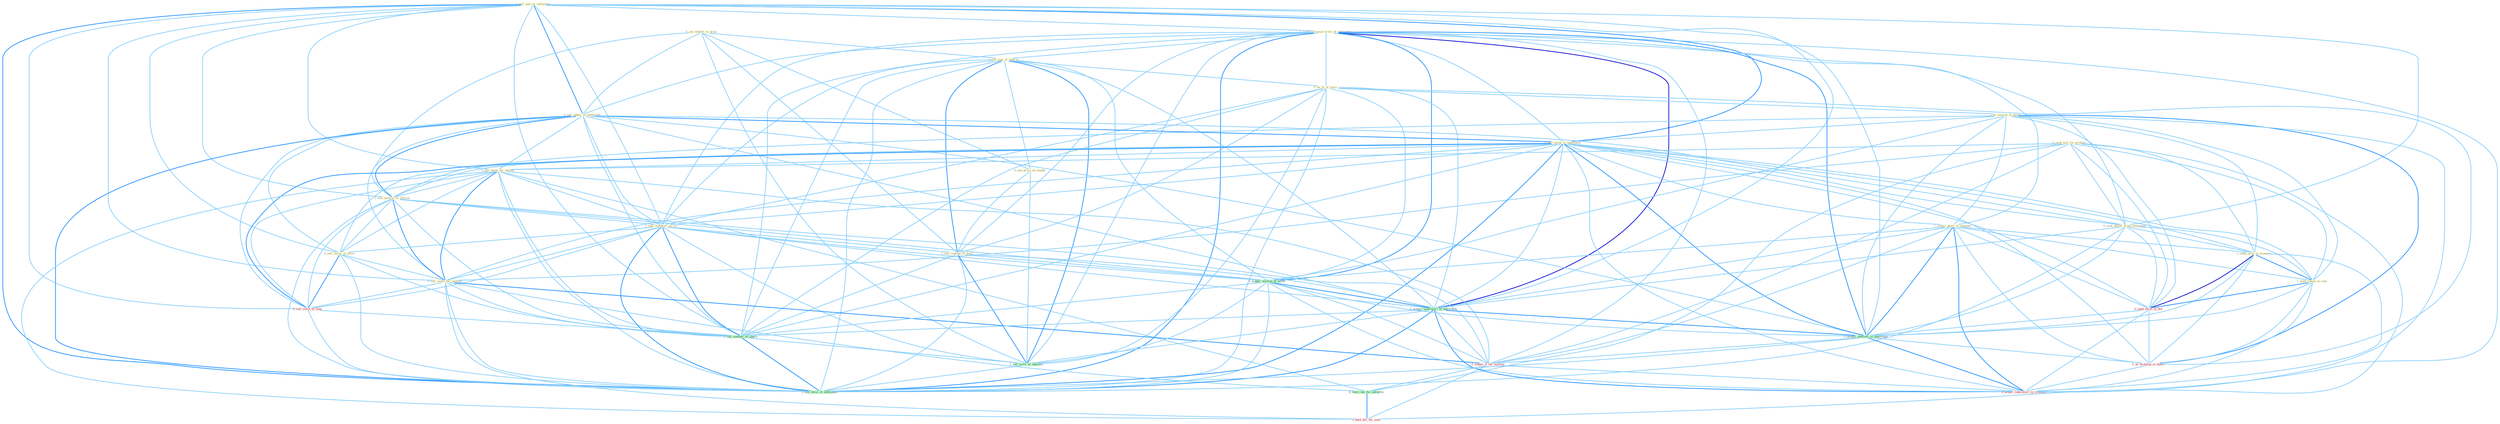 Graph G{ 
    node
    [shape=polygon,style=filled,width=.5,height=.06,color="#BDFCC9",fixedsize=true,fontsize=4,
    fontcolor="#2f4f4f"];
    {node
    [color="#ffffe0", fontcolor="#8b7d6b"] "1_sell_unit_as_entitynam " "1_acquir_treasur-trove_of_entitynam " "0_see_benefit_to_drop " "1_see_sign_of_improv " "0_seek_site_for_product " "1_us_%_of_ivori " "1_us_million_in_proce " "0_sell_adhes_to_entitynam " "1_sell_stock_in_entitynam " "0_sell_them_for_billion " "1_sell_million_to_million " "0_seek_dollar_from_entitynam " "0_see_price_on_model " "1_sell_inventori_of_car " "1_acquir_posit_in_compani " "1_seek_term_in_economi " "1_seek_chang_in_rule " "1_see_content_of_field " "0_sell_secur_at_price " "0_sell_asset_for_million "}
{node [color="#fff0f5", fontcolor="#b22222"] "0_seek_term_in_bid " "0_us_techniqu_in_heart " "0_acquir_it_for_million " "0_acquir_laboratori_in_transact " "0_sell_stock_at_time " "1_hold_bill_for_year "}
edge [color="#B0E2FF"];

	"1_sell_unit_as_entitynam " -- "1_acquir_treasur-trove_of_entitynam " [w="1", color="#87cefa" ];
	"1_sell_unit_as_entitynam " -- "0_sell_adhes_to_entitynam " [w="2", color="#1e90ff" , len=0.8];
	"1_sell_unit_as_entitynam " -- "1_sell_stock_in_entitynam " [w="2", color="#1e90ff" , len=0.8];
	"1_sell_unit_as_entitynam " -- "0_sell_them_for_billion " [w="1", color="#87cefa" ];
	"1_sell_unit_as_entitynam " -- "1_sell_million_to_million " [w="1", color="#87cefa" ];
	"1_sell_unit_as_entitynam " -- "0_seek_dollar_from_entitynam " [w="1", color="#87cefa" ];
	"1_sell_unit_as_entitynam " -- "1_sell_inventori_of_car " [w="1", color="#87cefa" ];
	"1_sell_unit_as_entitynam " -- "0_sell_secur_at_price " [w="1", color="#87cefa" ];
	"1_sell_unit_as_entitynam " -- "0_sell_asset_for_million " [w="1", color="#87cefa" ];
	"1_sell_unit_as_entitynam " -- "1_acquir_laboratori_of_entitynam " [w="1", color="#87cefa" ];
	"1_sell_unit_as_entitynam " -- "1_acquir_interest_in_entitynam " [w="1", color="#87cefa" ];
	"1_sell_unit_as_entitynam " -- "0_sell_stock_at_time " [w="1", color="#87cefa" ];
	"1_sell_unit_as_entitynam " -- "1_sell_number_of_share " [w="1", color="#87cefa" ];
	"1_sell_unit_as_entitynam " -- "1_sell_divis_of_entitynam " [w="2", color="#1e90ff" , len=0.8];
	"1_acquir_treasur-trove_of_entitynam " -- "1_see_sign_of_improv " [w="1", color="#87cefa" ];
	"1_acquir_treasur-trove_of_entitynam " -- "1_us_%_of_ivori " [w="1", color="#87cefa" ];
	"1_acquir_treasur-trove_of_entitynam " -- "0_sell_adhes_to_entitynam " [w="1", color="#87cefa" ];
	"1_acquir_treasur-trove_of_entitynam " -- "1_sell_stock_in_entitynam " [w="1", color="#87cefa" ];
	"1_acquir_treasur-trove_of_entitynam " -- "0_seek_dollar_from_entitynam " [w="1", color="#87cefa" ];
	"1_acquir_treasur-trove_of_entitynam " -- "1_sell_inventori_of_car " [w="1", color="#87cefa" ];
	"1_acquir_treasur-trove_of_entitynam " -- "1_acquir_posit_in_compani " [w="1", color="#87cefa" ];
	"1_acquir_treasur-trove_of_entitynam " -- "1_see_content_of_field " [w="1", color="#87cefa" ];
	"1_acquir_treasur-trove_of_entitynam " -- "1_acquir_million_of_asset " [w="2", color="#1e90ff" , len=0.8];
	"1_acquir_treasur-trove_of_entitynam " -- "1_acquir_laboratori_of_entitynam " [w="3", color="#0000cd" , len=0.6];
	"1_acquir_treasur-trove_of_entitynam " -- "1_acquir_interest_in_entitynam " [w="2", color="#1e90ff" , len=0.8];
	"1_acquir_treasur-trove_of_entitynam " -- "0_acquir_it_for_million " [w="1", color="#87cefa" ];
	"1_acquir_treasur-trove_of_entitynam " -- "0_acquir_laboratori_in_transact " [w="1", color="#87cefa" ];
	"1_acquir_treasur-trove_of_entitynam " -- "1_sell_number_of_share " [w="1", color="#87cefa" ];
	"1_acquir_treasur-trove_of_entitynam " -- "1_see_reviv_of_interest " [w="1", color="#87cefa" ];
	"1_acquir_treasur-trove_of_entitynam " -- "1_sell_divis_of_entitynam " [w="2", color="#1e90ff" , len=0.8];
	"0_see_benefit_to_drop " -- "1_see_sign_of_improv " [w="1", color="#87cefa" ];
	"0_see_benefit_to_drop " -- "0_sell_adhes_to_entitynam " [w="1", color="#87cefa" ];
	"0_see_benefit_to_drop " -- "1_sell_million_to_million " [w="1", color="#87cefa" ];
	"0_see_benefit_to_drop " -- "0_see_price_on_model " [w="1", color="#87cefa" ];
	"0_see_benefit_to_drop " -- "1_see_content_of_field " [w="1", color="#87cefa" ];
	"0_see_benefit_to_drop " -- "1_see_reviv_of_interest " [w="1", color="#87cefa" ];
	"1_see_sign_of_improv " -- "1_us_%_of_ivori " [w="1", color="#87cefa" ];
	"1_see_sign_of_improv " -- "0_see_price_on_model " [w="1", color="#87cefa" ];
	"1_see_sign_of_improv " -- "1_sell_inventori_of_car " [w="1", color="#87cefa" ];
	"1_see_sign_of_improv " -- "1_see_content_of_field " [w="2", color="#1e90ff" , len=0.8];
	"1_see_sign_of_improv " -- "1_acquir_million_of_asset " [w="1", color="#87cefa" ];
	"1_see_sign_of_improv " -- "1_acquir_laboratori_of_entitynam " [w="1", color="#87cefa" ];
	"1_see_sign_of_improv " -- "1_sell_number_of_share " [w="1", color="#87cefa" ];
	"1_see_sign_of_improv " -- "1_see_reviv_of_interest " [w="2", color="#1e90ff" , len=0.8];
	"1_see_sign_of_improv " -- "1_sell_divis_of_entitynam " [w="1", color="#87cefa" ];
	"0_seek_site_for_product " -- "0_sell_them_for_billion " [w="1", color="#87cefa" ];
	"0_seek_site_for_product " -- "0_seek_dollar_from_entitynam " [w="1", color="#87cefa" ];
	"0_seek_site_for_product " -- "1_seek_term_in_economi " [w="1", color="#87cefa" ];
	"0_seek_site_for_product " -- "1_seek_chang_in_rule " [w="1", color="#87cefa" ];
	"0_seek_site_for_product " -- "0_sell_asset_for_million " [w="1", color="#87cefa" ];
	"0_seek_site_for_product " -- "0_seek_term_in_bid " [w="1", color="#87cefa" ];
	"0_seek_site_for_product " -- "0_acquir_it_for_million " [w="1", color="#87cefa" ];
	"0_seek_site_for_product " -- "0_hold_rate_for_advertis " [w="1", color="#87cefa" ];
	"0_seek_site_for_product " -- "1_hold_bill_for_year " [w="1", color="#87cefa" ];
	"1_us_%_of_ivori " -- "1_us_million_in_proce " [w="1", color="#87cefa" ];
	"1_us_%_of_ivori " -- "1_sell_inventori_of_car " [w="1", color="#87cefa" ];
	"1_us_%_of_ivori " -- "1_see_content_of_field " [w="1", color="#87cefa" ];
	"1_us_%_of_ivori " -- "1_acquir_million_of_asset " [w="1", color="#87cefa" ];
	"1_us_%_of_ivori " -- "1_acquir_laboratori_of_entitynam " [w="1", color="#87cefa" ];
	"1_us_%_of_ivori " -- "0_us_techniqu_in_heart " [w="1", color="#87cefa" ];
	"1_us_%_of_ivori " -- "1_sell_number_of_share " [w="1", color="#87cefa" ];
	"1_us_%_of_ivori " -- "1_see_reviv_of_interest " [w="1", color="#87cefa" ];
	"1_us_%_of_ivori " -- "1_sell_divis_of_entitynam " [w="1", color="#87cefa" ];
	"1_us_million_in_proce " -- "1_sell_stock_in_entitynam " [w="1", color="#87cefa" ];
	"1_us_million_in_proce " -- "1_sell_million_to_million " [w="1", color="#87cefa" ];
	"1_us_million_in_proce " -- "1_acquir_posit_in_compani " [w="1", color="#87cefa" ];
	"1_us_million_in_proce " -- "1_seek_term_in_economi " [w="1", color="#87cefa" ];
	"1_us_million_in_proce " -- "1_seek_chang_in_rule " [w="1", color="#87cefa" ];
	"1_us_million_in_proce " -- "1_acquir_million_of_asset " [w="1", color="#87cefa" ];
	"1_us_million_in_proce " -- "0_seek_term_in_bid " [w="1", color="#87cefa" ];
	"1_us_million_in_proce " -- "1_acquir_interest_in_entitynam " [w="1", color="#87cefa" ];
	"1_us_million_in_proce " -- "0_us_techniqu_in_heart " [w="2", color="#1e90ff" , len=0.8];
	"1_us_million_in_proce " -- "0_acquir_laboratori_in_transact " [w="1", color="#87cefa" ];
	"0_sell_adhes_to_entitynam " -- "1_sell_stock_in_entitynam " [w="2", color="#1e90ff" , len=0.8];
	"0_sell_adhes_to_entitynam " -- "0_sell_them_for_billion " [w="1", color="#87cefa" ];
	"0_sell_adhes_to_entitynam " -- "1_sell_million_to_million " [w="2", color="#1e90ff" , len=0.8];
	"0_sell_adhes_to_entitynam " -- "0_seek_dollar_from_entitynam " [w="1", color="#87cefa" ];
	"0_sell_adhes_to_entitynam " -- "1_sell_inventori_of_car " [w="1", color="#87cefa" ];
	"0_sell_adhes_to_entitynam " -- "0_sell_secur_at_price " [w="1", color="#87cefa" ];
	"0_sell_adhes_to_entitynam " -- "0_sell_asset_for_million " [w="1", color="#87cefa" ];
	"0_sell_adhes_to_entitynam " -- "1_acquir_laboratori_of_entitynam " [w="1", color="#87cefa" ];
	"0_sell_adhes_to_entitynam " -- "1_acquir_interest_in_entitynam " [w="1", color="#87cefa" ];
	"0_sell_adhes_to_entitynam " -- "0_sell_stock_at_time " [w="1", color="#87cefa" ];
	"0_sell_adhes_to_entitynam " -- "1_sell_number_of_share " [w="1", color="#87cefa" ];
	"0_sell_adhes_to_entitynam " -- "1_sell_divis_of_entitynam " [w="2", color="#1e90ff" , len=0.8];
	"1_sell_stock_in_entitynam " -- "0_sell_them_for_billion " [w="1", color="#87cefa" ];
	"1_sell_stock_in_entitynam " -- "1_sell_million_to_million " [w="1", color="#87cefa" ];
	"1_sell_stock_in_entitynam " -- "0_seek_dollar_from_entitynam " [w="1", color="#87cefa" ];
	"1_sell_stock_in_entitynam " -- "1_sell_inventori_of_car " [w="1", color="#87cefa" ];
	"1_sell_stock_in_entitynam " -- "1_acquir_posit_in_compani " [w="1", color="#87cefa" ];
	"1_sell_stock_in_entitynam " -- "1_seek_term_in_economi " [w="1", color="#87cefa" ];
	"1_sell_stock_in_entitynam " -- "1_seek_chang_in_rule " [w="1", color="#87cefa" ];
	"1_sell_stock_in_entitynam " -- "0_sell_secur_at_price " [w="1", color="#87cefa" ];
	"1_sell_stock_in_entitynam " -- "0_sell_asset_for_million " [w="1", color="#87cefa" ];
	"1_sell_stock_in_entitynam " -- "1_acquir_laboratori_of_entitynam " [w="1", color="#87cefa" ];
	"1_sell_stock_in_entitynam " -- "0_seek_term_in_bid " [w="1", color="#87cefa" ];
	"1_sell_stock_in_entitynam " -- "1_acquir_interest_in_entitynam " [w="2", color="#1e90ff" , len=0.8];
	"1_sell_stock_in_entitynam " -- "0_us_techniqu_in_heart " [w="1", color="#87cefa" ];
	"1_sell_stock_in_entitynam " -- "0_acquir_laboratori_in_transact " [w="1", color="#87cefa" ];
	"1_sell_stock_in_entitynam " -- "0_sell_stock_at_time " [w="2", color="#1e90ff" , len=0.8];
	"1_sell_stock_in_entitynam " -- "1_sell_number_of_share " [w="1", color="#87cefa" ];
	"1_sell_stock_in_entitynam " -- "1_sell_divis_of_entitynam " [w="2", color="#1e90ff" , len=0.8];
	"0_sell_them_for_billion " -- "1_sell_million_to_million " [w="1", color="#87cefa" ];
	"0_sell_them_for_billion " -- "1_sell_inventori_of_car " [w="1", color="#87cefa" ];
	"0_sell_them_for_billion " -- "0_sell_secur_at_price " [w="1", color="#87cefa" ];
	"0_sell_them_for_billion " -- "0_sell_asset_for_million " [w="2", color="#1e90ff" , len=0.8];
	"0_sell_them_for_billion " -- "0_acquir_it_for_million " [w="1", color="#87cefa" ];
	"0_sell_them_for_billion " -- "0_hold_rate_for_advertis " [w="1", color="#87cefa" ];
	"0_sell_them_for_billion " -- "0_sell_stock_at_time " [w="1", color="#87cefa" ];
	"0_sell_them_for_billion " -- "1_sell_number_of_share " [w="1", color="#87cefa" ];
	"0_sell_them_for_billion " -- "1_hold_bill_for_year " [w="1", color="#87cefa" ];
	"0_sell_them_for_billion " -- "1_sell_divis_of_entitynam " [w="1", color="#87cefa" ];
	"1_sell_million_to_million " -- "1_sell_inventori_of_car " [w="1", color="#87cefa" ];
	"1_sell_million_to_million " -- "0_sell_secur_at_price " [w="1", color="#87cefa" ];
	"1_sell_million_to_million " -- "0_sell_asset_for_million " [w="2", color="#1e90ff" , len=0.8];
	"1_sell_million_to_million " -- "1_acquir_million_of_asset " [w="1", color="#87cefa" ];
	"1_sell_million_to_million " -- "0_acquir_it_for_million " [w="1", color="#87cefa" ];
	"1_sell_million_to_million " -- "0_sell_stock_at_time " [w="1", color="#87cefa" ];
	"1_sell_million_to_million " -- "1_sell_number_of_share " [w="1", color="#87cefa" ];
	"1_sell_million_to_million " -- "1_sell_divis_of_entitynam " [w="1", color="#87cefa" ];
	"0_seek_dollar_from_entitynam " -- "1_seek_term_in_economi " [w="1", color="#87cefa" ];
	"0_seek_dollar_from_entitynam " -- "1_seek_chang_in_rule " [w="1", color="#87cefa" ];
	"0_seek_dollar_from_entitynam " -- "1_acquir_laboratori_of_entitynam " [w="1", color="#87cefa" ];
	"0_seek_dollar_from_entitynam " -- "0_seek_term_in_bid " [w="1", color="#87cefa" ];
	"0_seek_dollar_from_entitynam " -- "1_acquir_interest_in_entitynam " [w="1", color="#87cefa" ];
	"0_seek_dollar_from_entitynam " -- "1_sell_divis_of_entitynam " [w="1", color="#87cefa" ];
	"0_see_price_on_model " -- "1_see_content_of_field " [w="1", color="#87cefa" ];
	"0_see_price_on_model " -- "1_see_reviv_of_interest " [w="1", color="#87cefa" ];
	"1_sell_inventori_of_car " -- "1_see_content_of_field " [w="1", color="#87cefa" ];
	"1_sell_inventori_of_car " -- "0_sell_secur_at_price " [w="1", color="#87cefa" ];
	"1_sell_inventori_of_car " -- "0_sell_asset_for_million " [w="1", color="#87cefa" ];
	"1_sell_inventori_of_car " -- "1_acquir_million_of_asset " [w="1", color="#87cefa" ];
	"1_sell_inventori_of_car " -- "1_acquir_laboratori_of_entitynam " [w="1", color="#87cefa" ];
	"1_sell_inventori_of_car " -- "0_sell_stock_at_time " [w="1", color="#87cefa" ];
	"1_sell_inventori_of_car " -- "1_sell_number_of_share " [w="2", color="#1e90ff" , len=0.8];
	"1_sell_inventori_of_car " -- "1_see_reviv_of_interest " [w="1", color="#87cefa" ];
	"1_sell_inventori_of_car " -- "1_sell_divis_of_entitynam " [w="2", color="#1e90ff" , len=0.8];
	"1_acquir_posit_in_compani " -- "1_seek_term_in_economi " [w="1", color="#87cefa" ];
	"1_acquir_posit_in_compani " -- "1_seek_chang_in_rule " [w="1", color="#87cefa" ];
	"1_acquir_posit_in_compani " -- "1_acquir_million_of_asset " [w="1", color="#87cefa" ];
	"1_acquir_posit_in_compani " -- "1_acquir_laboratori_of_entitynam " [w="1", color="#87cefa" ];
	"1_acquir_posit_in_compani " -- "0_seek_term_in_bid " [w="1", color="#87cefa" ];
	"1_acquir_posit_in_compani " -- "1_acquir_interest_in_entitynam " [w="2", color="#1e90ff" , len=0.8];
	"1_acquir_posit_in_compani " -- "0_us_techniqu_in_heart " [w="1", color="#87cefa" ];
	"1_acquir_posit_in_compani " -- "0_acquir_it_for_million " [w="1", color="#87cefa" ];
	"1_acquir_posit_in_compani " -- "0_acquir_laboratori_in_transact " [w="2", color="#1e90ff" , len=0.8];
	"1_seek_term_in_economi " -- "1_seek_chang_in_rule " [w="2", color="#1e90ff" , len=0.8];
	"1_seek_term_in_economi " -- "0_seek_term_in_bid " [w="3", color="#0000cd" , len=0.6];
	"1_seek_term_in_economi " -- "1_acquir_interest_in_entitynam " [w="1", color="#87cefa" ];
	"1_seek_term_in_economi " -- "0_us_techniqu_in_heart " [w="1", color="#87cefa" ];
	"1_seek_term_in_economi " -- "0_acquir_laboratori_in_transact " [w="1", color="#87cefa" ];
	"1_seek_chang_in_rule " -- "0_seek_term_in_bid " [w="2", color="#1e90ff" , len=0.8];
	"1_seek_chang_in_rule " -- "1_acquir_interest_in_entitynam " [w="1", color="#87cefa" ];
	"1_seek_chang_in_rule " -- "0_us_techniqu_in_heart " [w="1", color="#87cefa" ];
	"1_seek_chang_in_rule " -- "0_acquir_laboratori_in_transact " [w="1", color="#87cefa" ];
	"1_see_content_of_field " -- "1_acquir_million_of_asset " [w="1", color="#87cefa" ];
	"1_see_content_of_field " -- "1_acquir_laboratori_of_entitynam " [w="1", color="#87cefa" ];
	"1_see_content_of_field " -- "1_sell_number_of_share " [w="1", color="#87cefa" ];
	"1_see_content_of_field " -- "1_see_reviv_of_interest " [w="2", color="#1e90ff" , len=0.8];
	"1_see_content_of_field " -- "1_sell_divis_of_entitynam " [w="1", color="#87cefa" ];
	"0_sell_secur_at_price " -- "0_sell_asset_for_million " [w="1", color="#87cefa" ];
	"0_sell_secur_at_price " -- "0_sell_stock_at_time " [w="2", color="#1e90ff" , len=0.8];
	"0_sell_secur_at_price " -- "1_sell_number_of_share " [w="1", color="#87cefa" ];
	"0_sell_secur_at_price " -- "1_sell_divis_of_entitynam " [w="1", color="#87cefa" ];
	"0_sell_asset_for_million " -- "0_acquir_it_for_million " [w="2", color="#1e90ff" , len=0.8];
	"0_sell_asset_for_million " -- "0_hold_rate_for_advertis " [w="1", color="#87cefa" ];
	"0_sell_asset_for_million " -- "0_sell_stock_at_time " [w="1", color="#87cefa" ];
	"0_sell_asset_for_million " -- "1_sell_number_of_share " [w="1", color="#87cefa" ];
	"0_sell_asset_for_million " -- "1_hold_bill_for_year " [w="1", color="#87cefa" ];
	"0_sell_asset_for_million " -- "1_sell_divis_of_entitynam " [w="1", color="#87cefa" ];
	"1_acquir_million_of_asset " -- "1_acquir_laboratori_of_entitynam " [w="2", color="#1e90ff" , len=0.8];
	"1_acquir_million_of_asset " -- "1_acquir_interest_in_entitynam " [w="1", color="#87cefa" ];
	"1_acquir_million_of_asset " -- "0_acquir_it_for_million " [w="1", color="#87cefa" ];
	"1_acquir_million_of_asset " -- "0_acquir_laboratori_in_transact " [w="1", color="#87cefa" ];
	"1_acquir_million_of_asset " -- "1_sell_number_of_share " [w="1", color="#87cefa" ];
	"1_acquir_million_of_asset " -- "1_see_reviv_of_interest " [w="1", color="#87cefa" ];
	"1_acquir_million_of_asset " -- "1_sell_divis_of_entitynam " [w="1", color="#87cefa" ];
	"1_acquir_laboratori_of_entitynam " -- "1_acquir_interest_in_entitynam " [w="2", color="#1e90ff" , len=0.8];
	"1_acquir_laboratori_of_entitynam " -- "0_acquir_it_for_million " [w="1", color="#87cefa" ];
	"1_acquir_laboratori_of_entitynam " -- "0_acquir_laboratori_in_transact " [w="2", color="#1e90ff" , len=0.8];
	"1_acquir_laboratori_of_entitynam " -- "1_sell_number_of_share " [w="1", color="#87cefa" ];
	"1_acquir_laboratori_of_entitynam " -- "1_see_reviv_of_interest " [w="1", color="#87cefa" ];
	"1_acquir_laboratori_of_entitynam " -- "1_sell_divis_of_entitynam " [w="2", color="#1e90ff" , len=0.8];
	"0_seek_term_in_bid " -- "1_acquir_interest_in_entitynam " [w="1", color="#87cefa" ];
	"0_seek_term_in_bid " -- "0_us_techniqu_in_heart " [w="1", color="#87cefa" ];
	"0_seek_term_in_bid " -- "0_acquir_laboratori_in_transact " [w="1", color="#87cefa" ];
	"1_acquir_interest_in_entitynam " -- "0_us_techniqu_in_heart " [w="1", color="#87cefa" ];
	"1_acquir_interest_in_entitynam " -- "0_acquir_it_for_million " [w="1", color="#87cefa" ];
	"1_acquir_interest_in_entitynam " -- "0_acquir_laboratori_in_transact " [w="2", color="#1e90ff" , len=0.8];
	"1_acquir_interest_in_entitynam " -- "1_sell_divis_of_entitynam " [w="1", color="#87cefa" ];
	"0_us_techniqu_in_heart " -- "0_acquir_laboratori_in_transact " [w="1", color="#87cefa" ];
	"0_acquir_it_for_million " -- "0_hold_rate_for_advertis " [w="1", color="#87cefa" ];
	"0_acquir_it_for_million " -- "0_acquir_laboratori_in_transact " [w="1", color="#87cefa" ];
	"0_acquir_it_for_million " -- "1_hold_bill_for_year " [w="1", color="#87cefa" ];
	"0_hold_rate_for_advertis " -- "1_hold_bill_for_year " [w="2", color="#1e90ff" , len=0.8];
	"0_sell_stock_at_time " -- "1_sell_number_of_share " [w="1", color="#87cefa" ];
	"0_sell_stock_at_time " -- "1_sell_divis_of_entitynam " [w="1", color="#87cefa" ];
	"1_sell_number_of_share " -- "1_see_reviv_of_interest " [w="1", color="#87cefa" ];
	"1_sell_number_of_share " -- "1_sell_divis_of_entitynam " [w="2", color="#1e90ff" , len=0.8];
	"1_see_reviv_of_interest " -- "1_sell_divis_of_entitynam " [w="1", color="#87cefa" ];
}